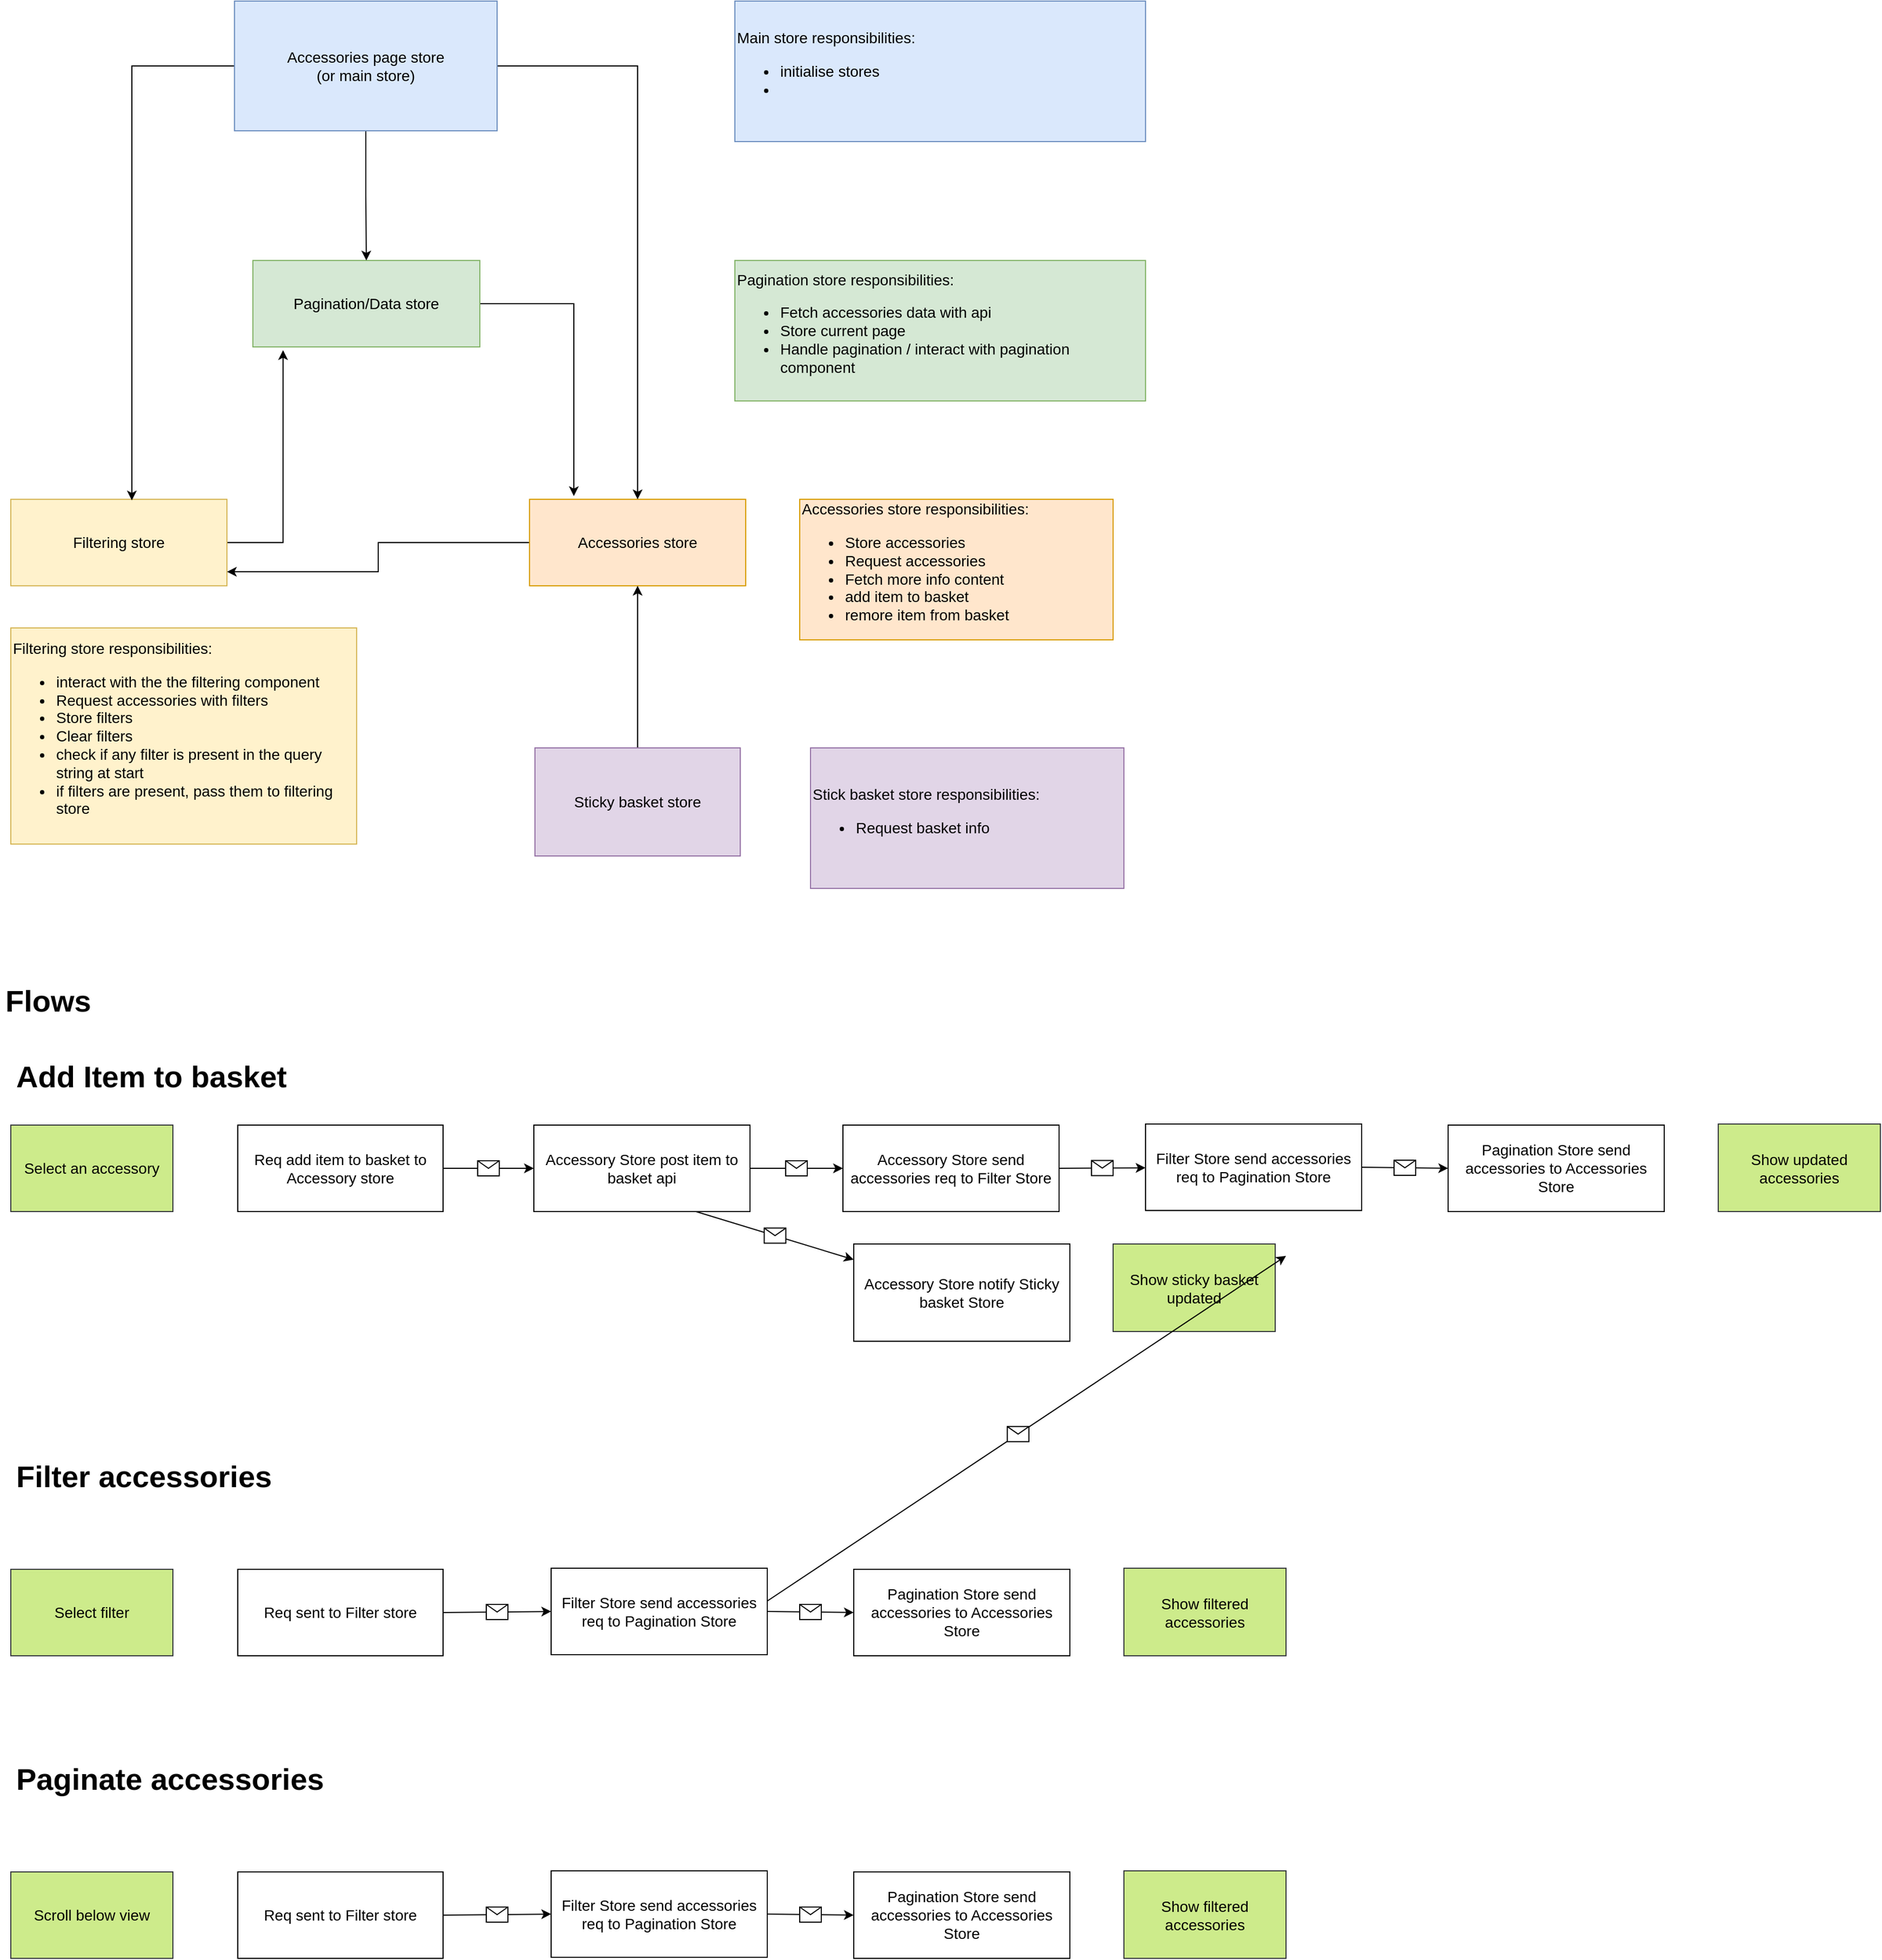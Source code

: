<mxfile version="13.10.0" type="github">
  <diagram id="prtHgNgQTEPvFCAcTncT" name="Page-1">
    <mxGraphModel dx="2066" dy="1154" grid="1" gridSize="10" guides="1" tooltips="1" connect="1" arrows="1" fold="1" page="1" pageScale="1" pageWidth="827" pageHeight="1169" math="0" shadow="0">
      <root>
        <mxCell id="0" />
        <mxCell id="1" parent="0" />
        <mxCell id="7Ce21E6pJZC-Ax0Yo5jJ-34" style="edgeStyle=orthogonalEdgeStyle;rounded=0;orthogonalLoop=1;jettySize=auto;html=1;entryX=0.205;entryY=-0.037;entryDx=0;entryDy=0;entryPerimeter=0;fontSize=14;" edge="1" parent="1" source="7Ce21E6pJZC-Ax0Yo5jJ-1" target="7Ce21E6pJZC-Ax0Yo5jJ-3">
          <mxGeometry relative="1" as="geometry" />
        </mxCell>
        <mxCell id="7Ce21E6pJZC-Ax0Yo5jJ-1" value="Pagination/Data store" style="rounded=0;whiteSpace=wrap;html=1;fillColor=#d5e8d4;strokeColor=#82b366;fontSize=14;" vertex="1" parent="1">
          <mxGeometry x="304" y="290" width="210" height="80" as="geometry" />
        </mxCell>
        <mxCell id="7Ce21E6pJZC-Ax0Yo5jJ-4" style="edgeStyle=orthogonalEdgeStyle;rounded=0;orthogonalLoop=1;jettySize=auto;html=1;entryX=0.133;entryY=1.038;entryDx=0;entryDy=0;entryPerimeter=0;" edge="1" parent="1" source="7Ce21E6pJZC-Ax0Yo5jJ-2" target="7Ce21E6pJZC-Ax0Yo5jJ-1">
          <mxGeometry relative="1" as="geometry" />
        </mxCell>
        <mxCell id="7Ce21E6pJZC-Ax0Yo5jJ-2" value="Filtering store" style="rounded=0;whiteSpace=wrap;html=1;fillColor=#fff2cc;strokeColor=#d6b656;fontSize=14;" vertex="1" parent="1">
          <mxGeometry x="80" y="511" width="200" height="80" as="geometry" />
        </mxCell>
        <mxCell id="7Ce21E6pJZC-Ax0Yo5jJ-5" style="edgeStyle=orthogonalEdgeStyle;rounded=0;orthogonalLoop=1;jettySize=auto;html=1;entryX=1;entryY=0.838;entryDx=0;entryDy=0;entryPerimeter=0;" edge="1" parent="1" source="7Ce21E6pJZC-Ax0Yo5jJ-3" target="7Ce21E6pJZC-Ax0Yo5jJ-2">
          <mxGeometry relative="1" as="geometry" />
        </mxCell>
        <mxCell id="7Ce21E6pJZC-Ax0Yo5jJ-3" value="Accessories store" style="rounded=0;whiteSpace=wrap;html=1;fillColor=#ffe6cc;strokeColor=#d79b00;fontSize=14;" vertex="1" parent="1">
          <mxGeometry x="560" y="511" width="200" height="80" as="geometry" />
        </mxCell>
        <mxCell id="7Ce21E6pJZC-Ax0Yo5jJ-6" value="&lt;div&gt;&lt;span style=&quot;font-size: 14px&quot;&gt;Accessories store responsibilities:&lt;/span&gt;&lt;/div&gt;&lt;ul style=&quot;font-size: 14px&quot;&gt;&lt;li&gt;Store accessories&lt;/li&gt;&lt;li&gt;Request accessories&lt;/li&gt;&lt;li&gt;Fetch more info content&lt;/li&gt;&lt;li&gt;add item to basket&lt;/li&gt;&lt;li&gt;remore item from basket&lt;/li&gt;&lt;/ul&gt;" style="text;html=1;strokeColor=#d79b00;fillColor=#ffe6cc;align=left;verticalAlign=middle;whiteSpace=wrap;rounded=0;" vertex="1" parent="1">
          <mxGeometry x="810" y="511" width="290" height="130" as="geometry" />
        </mxCell>
        <mxCell id="7Ce21E6pJZC-Ax0Yo5jJ-14" style="edgeStyle=orthogonalEdgeStyle;rounded=0;orthogonalLoop=1;jettySize=auto;html=1;entryX=0.56;entryY=0.013;entryDx=0;entryDy=0;entryPerimeter=0;fontSize=14;" edge="1" parent="1" source="7Ce21E6pJZC-Ax0Yo5jJ-7" target="7Ce21E6pJZC-Ax0Yo5jJ-2">
          <mxGeometry relative="1" as="geometry" />
        </mxCell>
        <mxCell id="7Ce21E6pJZC-Ax0Yo5jJ-15" style="edgeStyle=orthogonalEdgeStyle;rounded=0;orthogonalLoop=1;jettySize=auto;html=1;exitX=0.5;exitY=1;exitDx=0;exitDy=0;entryX=0.5;entryY=0;entryDx=0;entryDy=0;fontSize=14;" edge="1" parent="1" source="7Ce21E6pJZC-Ax0Yo5jJ-7" target="7Ce21E6pJZC-Ax0Yo5jJ-1">
          <mxGeometry relative="1" as="geometry" />
        </mxCell>
        <mxCell id="7Ce21E6pJZC-Ax0Yo5jJ-16" style="edgeStyle=orthogonalEdgeStyle;rounded=0;orthogonalLoop=1;jettySize=auto;html=1;entryX=0.5;entryY=0;entryDx=0;entryDy=0;fontSize=14;" edge="1" parent="1" source="7Ce21E6pJZC-Ax0Yo5jJ-7" target="7Ce21E6pJZC-Ax0Yo5jJ-3">
          <mxGeometry relative="1" as="geometry" />
        </mxCell>
        <mxCell id="7Ce21E6pJZC-Ax0Yo5jJ-7" value="Accessories page store &lt;br style=&quot;font-size: 14px;&quot;&gt;(or main store)" style="rounded=0;whiteSpace=wrap;html=1;fillColor=#dae8fc;strokeColor=#6c8ebf;fontSize=14;" vertex="1" parent="1">
          <mxGeometry x="287" y="50" width="243" height="120" as="geometry" />
        </mxCell>
        <mxCell id="7Ce21E6pJZC-Ax0Yo5jJ-11" style="edgeStyle=orthogonalEdgeStyle;rounded=0;orthogonalLoop=1;jettySize=auto;html=1;entryX=0.5;entryY=1;entryDx=0;entryDy=0;" edge="1" parent="1" source="7Ce21E6pJZC-Ax0Yo5jJ-10" target="7Ce21E6pJZC-Ax0Yo5jJ-3">
          <mxGeometry relative="1" as="geometry" />
        </mxCell>
        <mxCell id="7Ce21E6pJZC-Ax0Yo5jJ-10" value="Sticky basket store" style="rounded=0;whiteSpace=wrap;html=1;fillColor=#e1d5e7;strokeColor=#9673a6;fontSize=14;" vertex="1" parent="1">
          <mxGeometry x="565" y="741" width="190" height="100" as="geometry" />
        </mxCell>
        <mxCell id="7Ce21E6pJZC-Ax0Yo5jJ-12" value="Main store responsibilities:&lt;br&gt;&lt;ul&gt;&lt;li&gt;initialise stores&lt;/li&gt;&lt;li&gt;&lt;br&gt;&lt;/li&gt;&lt;/ul&gt;" style="text;html=1;strokeColor=#6c8ebf;fillColor=#dae8fc;align=left;verticalAlign=middle;whiteSpace=wrap;rounded=0;fontSize=14;" vertex="1" parent="1">
          <mxGeometry x="750" y="50" width="380" height="130" as="geometry" />
        </mxCell>
        <mxCell id="7Ce21E6pJZC-Ax0Yo5jJ-17" value="&lt;div&gt;&lt;span style=&quot;font-size: 14px&quot;&gt;Filtering store responsibilities:&lt;/span&gt;&lt;/div&gt;&lt;ul style=&quot;font-size: 14px&quot;&gt;&lt;li&gt;interact with the the filtering component&lt;/li&gt;&lt;li&gt;Request accessories with filters&lt;/li&gt;&lt;li&gt;Store filters&lt;/li&gt;&lt;li&gt;Clear filters&lt;/li&gt;&lt;li&gt;check if any filter is present in the query string at start&lt;/li&gt;&lt;li&gt;if filters are present, pass them to filtering store&lt;/li&gt;&lt;/ul&gt;" style="text;html=1;strokeColor=#d6b656;fillColor=#fff2cc;align=left;verticalAlign=middle;whiteSpace=wrap;rounded=0;" vertex="1" parent="1">
          <mxGeometry x="80" y="630" width="320" height="200" as="geometry" />
        </mxCell>
        <mxCell id="7Ce21E6pJZC-Ax0Yo5jJ-18" value="Pagination store responsibilities:&lt;br&gt;&lt;ul&gt;&lt;li&gt;Fetch accessories data with api&lt;/li&gt;&lt;li&gt;Store current page&lt;/li&gt;&lt;li&gt;Handle pagination / interact with pagination component&lt;/li&gt;&lt;/ul&gt;" style="text;html=1;strokeColor=#82b366;fillColor=#d5e8d4;align=left;verticalAlign=middle;whiteSpace=wrap;rounded=0;fontSize=14;" vertex="1" parent="1">
          <mxGeometry x="750" y="290" width="380" height="130" as="geometry" />
        </mxCell>
        <mxCell id="7Ce21E6pJZC-Ax0Yo5jJ-19" value="Req add item to basket to Accessory store" style="rounded=0;whiteSpace=wrap;html=1;fontSize=14;align=center;" vertex="1" parent="1">
          <mxGeometry x="290" y="1090" width="190" height="80" as="geometry" />
        </mxCell>
        <mxCell id="7Ce21E6pJZC-Ax0Yo5jJ-20" value="Accessory Store post item to basket api" style="rounded=0;whiteSpace=wrap;html=1;fontSize=14;align=center;" vertex="1" parent="1">
          <mxGeometry x="564" y="1090" width="200" height="80" as="geometry" />
        </mxCell>
        <mxCell id="7Ce21E6pJZC-Ax0Yo5jJ-21" value="&lt;h1&gt;Add Item to basket&lt;/h1&gt;" style="text;html=1;strokeColor=none;fillColor=none;spacing=5;spacingTop=-20;whiteSpace=wrap;overflow=hidden;rounded=0;fontSize=14;align=left;" vertex="1" parent="1">
          <mxGeometry x="80" y="1020" width="395" height="50" as="geometry" />
        </mxCell>
        <mxCell id="7Ce21E6pJZC-Ax0Yo5jJ-22" value="&lt;h1&gt;Flows&lt;/h1&gt;" style="text;html=1;strokeColor=none;fillColor=none;spacing=5;spacingTop=-20;whiteSpace=wrap;overflow=hidden;rounded=0;fontSize=14;align=left;" vertex="1" parent="1">
          <mxGeometry x="70" y="950" width="395" height="50" as="geometry" />
        </mxCell>
        <mxCell id="7Ce21E6pJZC-Ax0Yo5jJ-24" value="Accessory Store send accessories req to Filter Store" style="rounded=0;whiteSpace=wrap;html=1;fontSize=14;align=center;" vertex="1" parent="1">
          <mxGeometry x="850" y="1090" width="200" height="80" as="geometry" />
        </mxCell>
        <mxCell id="7Ce21E6pJZC-Ax0Yo5jJ-29" value="" style="endArrow=classic;html=1;fontSize=14;exitX=1;exitY=0.5;exitDx=0;exitDy=0;" edge="1" parent="1" source="7Ce21E6pJZC-Ax0Yo5jJ-20" target="7Ce21E6pJZC-Ax0Yo5jJ-24">
          <mxGeometry relative="1" as="geometry">
            <mxPoint x="1160" y="800" as="sourcePoint" />
            <mxPoint x="1260" y="800" as="targetPoint" />
          </mxGeometry>
        </mxCell>
        <mxCell id="7Ce21E6pJZC-Ax0Yo5jJ-30" value="" style="shape=message;html=1;outlineConnect=0;" vertex="1" parent="7Ce21E6pJZC-Ax0Yo5jJ-29">
          <mxGeometry width="20" height="14" relative="1" as="geometry">
            <mxPoint x="-10" y="-7" as="offset" />
          </mxGeometry>
        </mxCell>
        <mxCell id="7Ce21E6pJZC-Ax0Yo5jJ-31" value="" style="endArrow=classic;html=1;fontSize=14;exitX=1;exitY=0.5;exitDx=0;exitDy=0;entryX=0;entryY=0.5;entryDx=0;entryDy=0;" edge="1" parent="1" source="7Ce21E6pJZC-Ax0Yo5jJ-19" target="7Ce21E6pJZC-Ax0Yo5jJ-20">
          <mxGeometry relative="1" as="geometry">
            <mxPoint x="1110" y="800" as="sourcePoint" />
            <mxPoint x="1210" y="800" as="targetPoint" />
          </mxGeometry>
        </mxCell>
        <mxCell id="7Ce21E6pJZC-Ax0Yo5jJ-32" value="" style="shape=message;html=1;outlineConnect=0;" vertex="1" parent="7Ce21E6pJZC-Ax0Yo5jJ-31">
          <mxGeometry width="20" height="14" relative="1" as="geometry">
            <mxPoint x="-10" y="-7" as="offset" />
          </mxGeometry>
        </mxCell>
        <mxCell id="7Ce21E6pJZC-Ax0Yo5jJ-33" value="Filter Store send accessories req to Pagination Store" style="rounded=0;whiteSpace=wrap;html=1;fontSize=14;align=center;" vertex="1" parent="1">
          <mxGeometry x="1130" y="1089" width="200" height="80" as="geometry" />
        </mxCell>
        <mxCell id="7Ce21E6pJZC-Ax0Yo5jJ-35" value="" style="endArrow=classic;html=1;fontSize=14;exitX=1;exitY=0.5;exitDx=0;exitDy=0;" edge="1" parent="1" source="7Ce21E6pJZC-Ax0Yo5jJ-24" target="7Ce21E6pJZC-Ax0Yo5jJ-33">
          <mxGeometry relative="1" as="geometry">
            <mxPoint x="1110" y="830" as="sourcePoint" />
            <mxPoint x="1210" y="830" as="targetPoint" />
          </mxGeometry>
        </mxCell>
        <mxCell id="7Ce21E6pJZC-Ax0Yo5jJ-36" value="" style="shape=message;html=1;outlineConnect=0;" vertex="1" parent="7Ce21E6pJZC-Ax0Yo5jJ-35">
          <mxGeometry width="20" height="14" relative="1" as="geometry">
            <mxPoint x="-10" y="-7" as="offset" />
          </mxGeometry>
        </mxCell>
        <mxCell id="7Ce21E6pJZC-Ax0Yo5jJ-37" value="Pagination Store send accessories to Accessories Store" style="rounded=0;whiteSpace=wrap;html=1;fontSize=14;align=center;" vertex="1" parent="1">
          <mxGeometry x="1410" y="1090" width="200" height="80" as="geometry" />
        </mxCell>
        <mxCell id="7Ce21E6pJZC-Ax0Yo5jJ-38" value="" style="endArrow=classic;html=1;fontSize=14;exitX=1;exitY=0.5;exitDx=0;exitDy=0;entryX=0;entryY=0.5;entryDx=0;entryDy=0;" edge="1" parent="1" source="7Ce21E6pJZC-Ax0Yo5jJ-33" target="7Ce21E6pJZC-Ax0Yo5jJ-37">
          <mxGeometry relative="1" as="geometry">
            <mxPoint x="1340" y="1140" as="sourcePoint" />
            <mxPoint x="1210" y="820" as="targetPoint" />
          </mxGeometry>
        </mxCell>
        <mxCell id="7Ce21E6pJZC-Ax0Yo5jJ-39" value="" style="shape=message;html=1;outlineConnect=0;" vertex="1" parent="7Ce21E6pJZC-Ax0Yo5jJ-38">
          <mxGeometry width="20" height="14" relative="1" as="geometry">
            <mxPoint x="-10" y="-7" as="offset" />
          </mxGeometry>
        </mxCell>
        <mxCell id="7Ce21E6pJZC-Ax0Yo5jJ-40" value="&lt;div&gt;&lt;span style=&quot;font-size: 14px&quot;&gt;Stick basket store responsibilities:&lt;/span&gt;&lt;/div&gt;&lt;ul style=&quot;font-size: 14px&quot;&gt;&lt;li&gt;Request basket info&lt;/li&gt;&lt;/ul&gt;" style="text;html=1;strokeColor=#9673a6;fillColor=#e1d5e7;align=left;verticalAlign=middle;whiteSpace=wrap;rounded=0;" vertex="1" parent="1">
          <mxGeometry x="820" y="741" width="290" height="130" as="geometry" />
        </mxCell>
        <mxCell id="7Ce21E6pJZC-Ax0Yo5jJ-41" value="Accessory Store notify Sticky basket Store" style="rounded=0;whiteSpace=wrap;html=1;fontSize=14;align=center;" vertex="1" parent="1">
          <mxGeometry x="860" y="1200" width="200" height="90" as="geometry" />
        </mxCell>
        <mxCell id="7Ce21E6pJZC-Ax0Yo5jJ-42" value="" style="endArrow=classic;html=1;fontSize=14;exitX=0.75;exitY=1;exitDx=0;exitDy=0;" edge="1" parent="1" source="7Ce21E6pJZC-Ax0Yo5jJ-20" target="7Ce21E6pJZC-Ax0Yo5jJ-41">
          <mxGeometry relative="1" as="geometry">
            <mxPoint x="660" y="1180" as="sourcePoint" />
            <mxPoint x="1210" y="920" as="targetPoint" />
          </mxGeometry>
        </mxCell>
        <mxCell id="7Ce21E6pJZC-Ax0Yo5jJ-43" value="" style="shape=message;html=1;outlineConnect=0;" vertex="1" parent="7Ce21E6pJZC-Ax0Yo5jJ-42">
          <mxGeometry width="20" height="14" relative="1" as="geometry">
            <mxPoint x="-10" y="-7" as="offset" />
          </mxGeometry>
        </mxCell>
        <mxCell id="7Ce21E6pJZC-Ax0Yo5jJ-44" value="Show updated accessories" style="rounded=0;whiteSpace=wrap;html=1;fontSize=14;align=center;fillColor=#cdeb8b;strokeColor=#36393d;" vertex="1" parent="1">
          <mxGeometry x="1660" y="1089" width="150" height="81" as="geometry" />
        </mxCell>
        <mxCell id="7Ce21E6pJZC-Ax0Yo5jJ-45" value="Show sticky basket updated" style="rounded=0;whiteSpace=wrap;html=1;fontSize=14;align=center;fillColor=#cdeb8b;strokeColor=#36393d;" vertex="1" parent="1">
          <mxGeometry x="1100" y="1200" width="150" height="81" as="geometry" />
        </mxCell>
        <mxCell id="7Ce21E6pJZC-Ax0Yo5jJ-46" value="Select an accessory" style="rounded=0;whiteSpace=wrap;html=1;fontSize=14;align=center;fillColor=#cdeb8b;strokeColor=#36393d;" vertex="1" parent="1">
          <mxGeometry x="80" y="1090" width="150" height="80" as="geometry" />
        </mxCell>
        <mxCell id="7Ce21E6pJZC-Ax0Yo5jJ-48" value="Req sent to Filter store" style="rounded=0;whiteSpace=wrap;html=1;fontSize=14;align=center;" vertex="1" parent="1">
          <mxGeometry x="290" y="1501" width="190" height="80" as="geometry" />
        </mxCell>
        <mxCell id="7Ce21E6pJZC-Ax0Yo5jJ-51" value="" style="endArrow=classic;html=1;fontSize=14;exitX=1;exitY=0.5;exitDx=0;exitDy=0;" edge="1" parent="1" target="7Ce21E6pJZC-Ax0Yo5jJ-50">
          <mxGeometry relative="1" as="geometry">
            <mxPoint x="764" y="1541" as="sourcePoint" />
            <mxPoint x="1260" y="1211" as="targetPoint" />
          </mxGeometry>
        </mxCell>
        <mxCell id="7Ce21E6pJZC-Ax0Yo5jJ-52" value="" style="shape=message;html=1;outlineConnect=0;" vertex="1" parent="7Ce21E6pJZC-Ax0Yo5jJ-51">
          <mxGeometry width="20" height="14" relative="1" as="geometry">
            <mxPoint x="-10" y="-7" as="offset" />
          </mxGeometry>
        </mxCell>
        <mxCell id="7Ce21E6pJZC-Ax0Yo5jJ-53" value="" style="endArrow=classic;html=1;fontSize=14;exitX=1;exitY=0.5;exitDx=0;exitDy=0;entryX=0;entryY=0.5;entryDx=0;entryDy=0;" edge="1" parent="1" source="7Ce21E6pJZC-Ax0Yo5jJ-48" target="7Ce21E6pJZC-Ax0Yo5jJ-55">
          <mxGeometry relative="1" as="geometry">
            <mxPoint x="1110" y="1211" as="sourcePoint" />
            <mxPoint x="564" y="1541" as="targetPoint" />
          </mxGeometry>
        </mxCell>
        <mxCell id="7Ce21E6pJZC-Ax0Yo5jJ-54" value="" style="shape=message;html=1;outlineConnect=0;" vertex="1" parent="7Ce21E6pJZC-Ax0Yo5jJ-53">
          <mxGeometry width="20" height="14" relative="1" as="geometry">
            <mxPoint x="-10" y="-7" as="offset" />
          </mxGeometry>
        </mxCell>
        <mxCell id="7Ce21E6pJZC-Ax0Yo5jJ-55" value="Filter Store send accessories req to Pagination Store" style="rounded=0;whiteSpace=wrap;html=1;fontSize=14;align=center;" vertex="1" parent="1">
          <mxGeometry x="580" y="1500" width="200" height="80" as="geometry" />
        </mxCell>
        <mxCell id="7Ce21E6pJZC-Ax0Yo5jJ-58" value="Pagination Store send accessories to Accessories Store" style="rounded=0;whiteSpace=wrap;html=1;fontSize=14;align=center;" vertex="1" parent="1">
          <mxGeometry x="860" y="1501" width="200" height="80" as="geometry" />
        </mxCell>
        <mxCell id="7Ce21E6pJZC-Ax0Yo5jJ-59" value="" style="endArrow=classic;html=1;fontSize=14;exitX=1;exitY=0.5;exitDx=0;exitDy=0;entryX=0;entryY=0.5;entryDx=0;entryDy=0;" edge="1" parent="1" source="7Ce21E6pJZC-Ax0Yo5jJ-55" target="7Ce21E6pJZC-Ax0Yo5jJ-58">
          <mxGeometry relative="1" as="geometry">
            <mxPoint x="790" y="1551" as="sourcePoint" />
            <mxPoint x="660" y="1231" as="targetPoint" />
          </mxGeometry>
        </mxCell>
        <mxCell id="7Ce21E6pJZC-Ax0Yo5jJ-60" value="" style="shape=message;html=1;outlineConnect=0;" vertex="1" parent="7Ce21E6pJZC-Ax0Yo5jJ-59">
          <mxGeometry width="20" height="14" relative="1" as="geometry">
            <mxPoint x="-10" y="-7" as="offset" />
          </mxGeometry>
        </mxCell>
        <mxCell id="7Ce21E6pJZC-Ax0Yo5jJ-64" value="Show filtered accessories" style="rounded=0;whiteSpace=wrap;html=1;fontSize=14;align=center;fillColor=#cdeb8b;strokeColor=#36393d;" vertex="1" parent="1">
          <mxGeometry x="1110" y="1500" width="150" height="81" as="geometry" />
        </mxCell>
        <mxCell id="7Ce21E6pJZC-Ax0Yo5jJ-66" value="Select filter" style="rounded=0;whiteSpace=wrap;html=1;fontSize=14;align=center;fillColor=#cdeb8b;strokeColor=#36393d;" vertex="1" parent="1">
          <mxGeometry x="80" y="1501" width="150" height="80" as="geometry" />
        </mxCell>
        <mxCell id="7Ce21E6pJZC-Ax0Yo5jJ-67" value="&lt;h1&gt;Filter accessories&lt;/h1&gt;" style="text;html=1;strokeColor=none;fillColor=none;spacing=5;spacingTop=-20;whiteSpace=wrap;overflow=hidden;rounded=0;fontSize=14;align=left;" vertex="1" parent="1">
          <mxGeometry x="80" y="1390" width="395" height="50" as="geometry" />
        </mxCell>
        <mxCell id="7Ce21E6pJZC-Ax0Yo5jJ-69" value="Req sent to Filter store" style="rounded=0;whiteSpace=wrap;html=1;fontSize=14;align=center;" vertex="1" parent="1">
          <mxGeometry x="290" y="1781" width="190" height="80" as="geometry" />
        </mxCell>
        <mxCell id="7Ce21E6pJZC-Ax0Yo5jJ-70" value="" style="endArrow=classic;html=1;fontSize=14;exitX=1;exitY=0.5;exitDx=0;exitDy=0;entryX=0;entryY=0.5;entryDx=0;entryDy=0;" edge="1" parent="1" source="7Ce21E6pJZC-Ax0Yo5jJ-69" target="7Ce21E6pJZC-Ax0Yo5jJ-72">
          <mxGeometry relative="1" as="geometry">
            <mxPoint x="1110" y="1491" as="sourcePoint" />
            <mxPoint x="564" y="1821" as="targetPoint" />
          </mxGeometry>
        </mxCell>
        <mxCell id="7Ce21E6pJZC-Ax0Yo5jJ-71" value="" style="shape=message;html=1;outlineConnect=0;" vertex="1" parent="7Ce21E6pJZC-Ax0Yo5jJ-70">
          <mxGeometry width="20" height="14" relative="1" as="geometry">
            <mxPoint x="-10" y="-7" as="offset" />
          </mxGeometry>
        </mxCell>
        <mxCell id="7Ce21E6pJZC-Ax0Yo5jJ-72" value="Filter Store send accessories req to Pagination Store" style="rounded=0;whiteSpace=wrap;html=1;fontSize=14;align=center;" vertex="1" parent="1">
          <mxGeometry x="580" y="1780" width="200" height="80" as="geometry" />
        </mxCell>
        <mxCell id="7Ce21E6pJZC-Ax0Yo5jJ-73" value="Pagination Store send accessories to Accessories Store" style="rounded=0;whiteSpace=wrap;html=1;fontSize=14;align=center;" vertex="1" parent="1">
          <mxGeometry x="860" y="1781" width="200" height="80" as="geometry" />
        </mxCell>
        <mxCell id="7Ce21E6pJZC-Ax0Yo5jJ-74" value="" style="endArrow=classic;html=1;fontSize=14;exitX=1;exitY=0.5;exitDx=0;exitDy=0;entryX=0;entryY=0.5;entryDx=0;entryDy=0;" edge="1" parent="1" source="7Ce21E6pJZC-Ax0Yo5jJ-72" target="7Ce21E6pJZC-Ax0Yo5jJ-73">
          <mxGeometry relative="1" as="geometry">
            <mxPoint x="790" y="1831" as="sourcePoint" />
            <mxPoint x="660" y="1511" as="targetPoint" />
          </mxGeometry>
        </mxCell>
        <mxCell id="7Ce21E6pJZC-Ax0Yo5jJ-75" value="" style="shape=message;html=1;outlineConnect=0;" vertex="1" parent="7Ce21E6pJZC-Ax0Yo5jJ-74">
          <mxGeometry width="20" height="14" relative="1" as="geometry">
            <mxPoint x="-10" y="-7" as="offset" />
          </mxGeometry>
        </mxCell>
        <mxCell id="7Ce21E6pJZC-Ax0Yo5jJ-76" value="Show filtered accessories" style="rounded=0;whiteSpace=wrap;html=1;fontSize=14;align=center;fillColor=#cdeb8b;strokeColor=#36393d;" vertex="1" parent="1">
          <mxGeometry x="1110" y="1780" width="150" height="81" as="geometry" />
        </mxCell>
        <mxCell id="7Ce21E6pJZC-Ax0Yo5jJ-77" value="Scroll below view" style="rounded=0;whiteSpace=wrap;html=1;fontSize=14;align=center;fillColor=#cdeb8b;strokeColor=#36393d;" vertex="1" parent="1">
          <mxGeometry x="80" y="1781" width="150" height="80" as="geometry" />
        </mxCell>
        <mxCell id="7Ce21E6pJZC-Ax0Yo5jJ-78" value="&lt;h1&gt;Paginate accessories&lt;/h1&gt;" style="text;html=1;strokeColor=none;fillColor=none;spacing=5;spacingTop=-20;whiteSpace=wrap;overflow=hidden;rounded=0;fontSize=14;align=left;" vertex="1" parent="1">
          <mxGeometry x="80" y="1670" width="395" height="50" as="geometry" />
        </mxCell>
      </root>
    </mxGraphModel>
  </diagram>
</mxfile>

